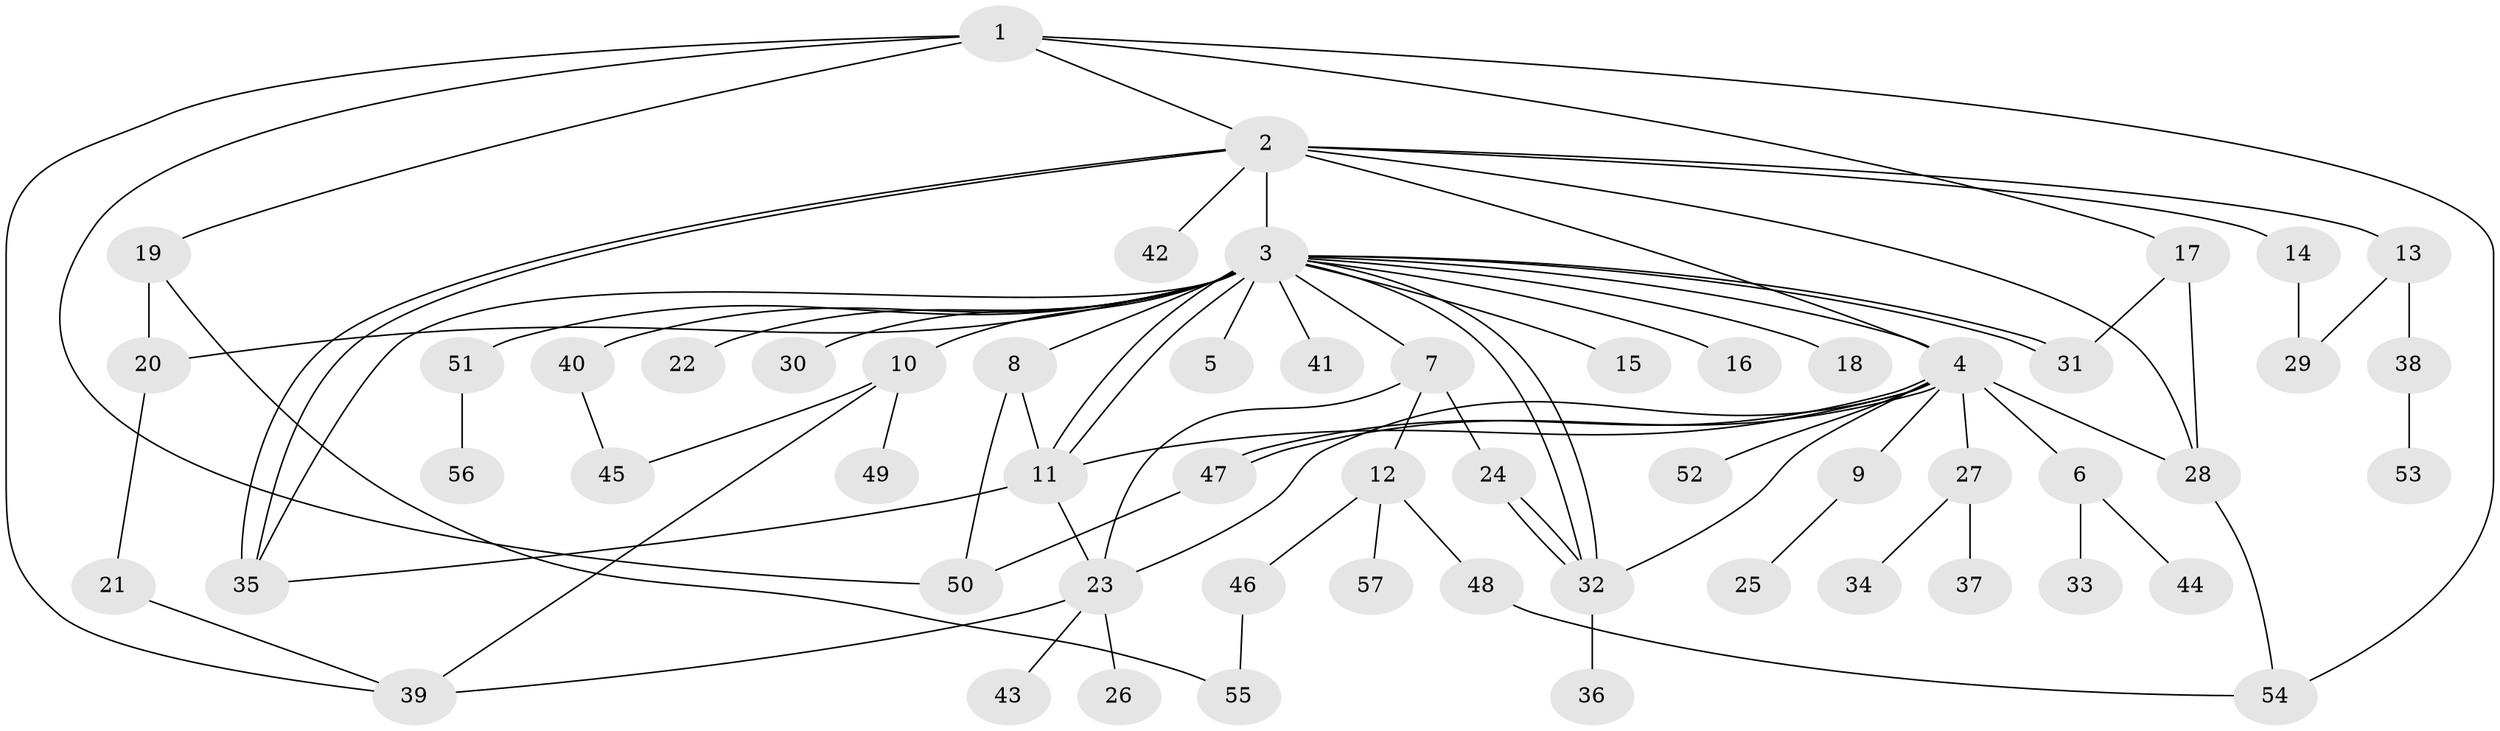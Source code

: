 // coarse degree distribution, {7: 0.05, 25: 0.025, 1: 0.45, 2: 0.15, 4: 0.125, 3: 0.175, 8: 0.025}
// Generated by graph-tools (version 1.1) at 2025/41/03/06/25 10:41:48]
// undirected, 57 vertices, 85 edges
graph export_dot {
graph [start="1"]
  node [color=gray90,style=filled];
  1;
  2;
  3;
  4;
  5;
  6;
  7;
  8;
  9;
  10;
  11;
  12;
  13;
  14;
  15;
  16;
  17;
  18;
  19;
  20;
  21;
  22;
  23;
  24;
  25;
  26;
  27;
  28;
  29;
  30;
  31;
  32;
  33;
  34;
  35;
  36;
  37;
  38;
  39;
  40;
  41;
  42;
  43;
  44;
  45;
  46;
  47;
  48;
  49;
  50;
  51;
  52;
  53;
  54;
  55;
  56;
  57;
  1 -- 2;
  1 -- 17;
  1 -- 19;
  1 -- 39;
  1 -- 50;
  1 -- 54;
  2 -- 3;
  2 -- 4;
  2 -- 13;
  2 -- 14;
  2 -- 28;
  2 -- 35;
  2 -- 35;
  2 -- 42;
  3 -- 4;
  3 -- 5;
  3 -- 7;
  3 -- 8;
  3 -- 10;
  3 -- 11;
  3 -- 11;
  3 -- 15;
  3 -- 16;
  3 -- 18;
  3 -- 20;
  3 -- 22;
  3 -- 30;
  3 -- 31;
  3 -- 31;
  3 -- 32;
  3 -- 32;
  3 -- 35;
  3 -- 40;
  3 -- 41;
  3 -- 51;
  4 -- 6;
  4 -- 9;
  4 -- 11;
  4 -- 23;
  4 -- 27;
  4 -- 28;
  4 -- 32;
  4 -- 47;
  4 -- 47;
  4 -- 52;
  6 -- 33;
  6 -- 44;
  7 -- 12;
  7 -- 23;
  7 -- 24;
  8 -- 11;
  8 -- 50;
  9 -- 25;
  10 -- 39;
  10 -- 45;
  10 -- 49;
  11 -- 23;
  11 -- 35;
  12 -- 46;
  12 -- 48;
  12 -- 57;
  13 -- 29;
  13 -- 38;
  14 -- 29;
  17 -- 28;
  17 -- 31;
  19 -- 20;
  19 -- 55;
  20 -- 21;
  21 -- 39;
  23 -- 26;
  23 -- 39;
  23 -- 43;
  24 -- 32;
  24 -- 32;
  27 -- 34;
  27 -- 37;
  28 -- 54;
  32 -- 36;
  38 -- 53;
  40 -- 45;
  46 -- 55;
  47 -- 50;
  48 -- 54;
  51 -- 56;
}
